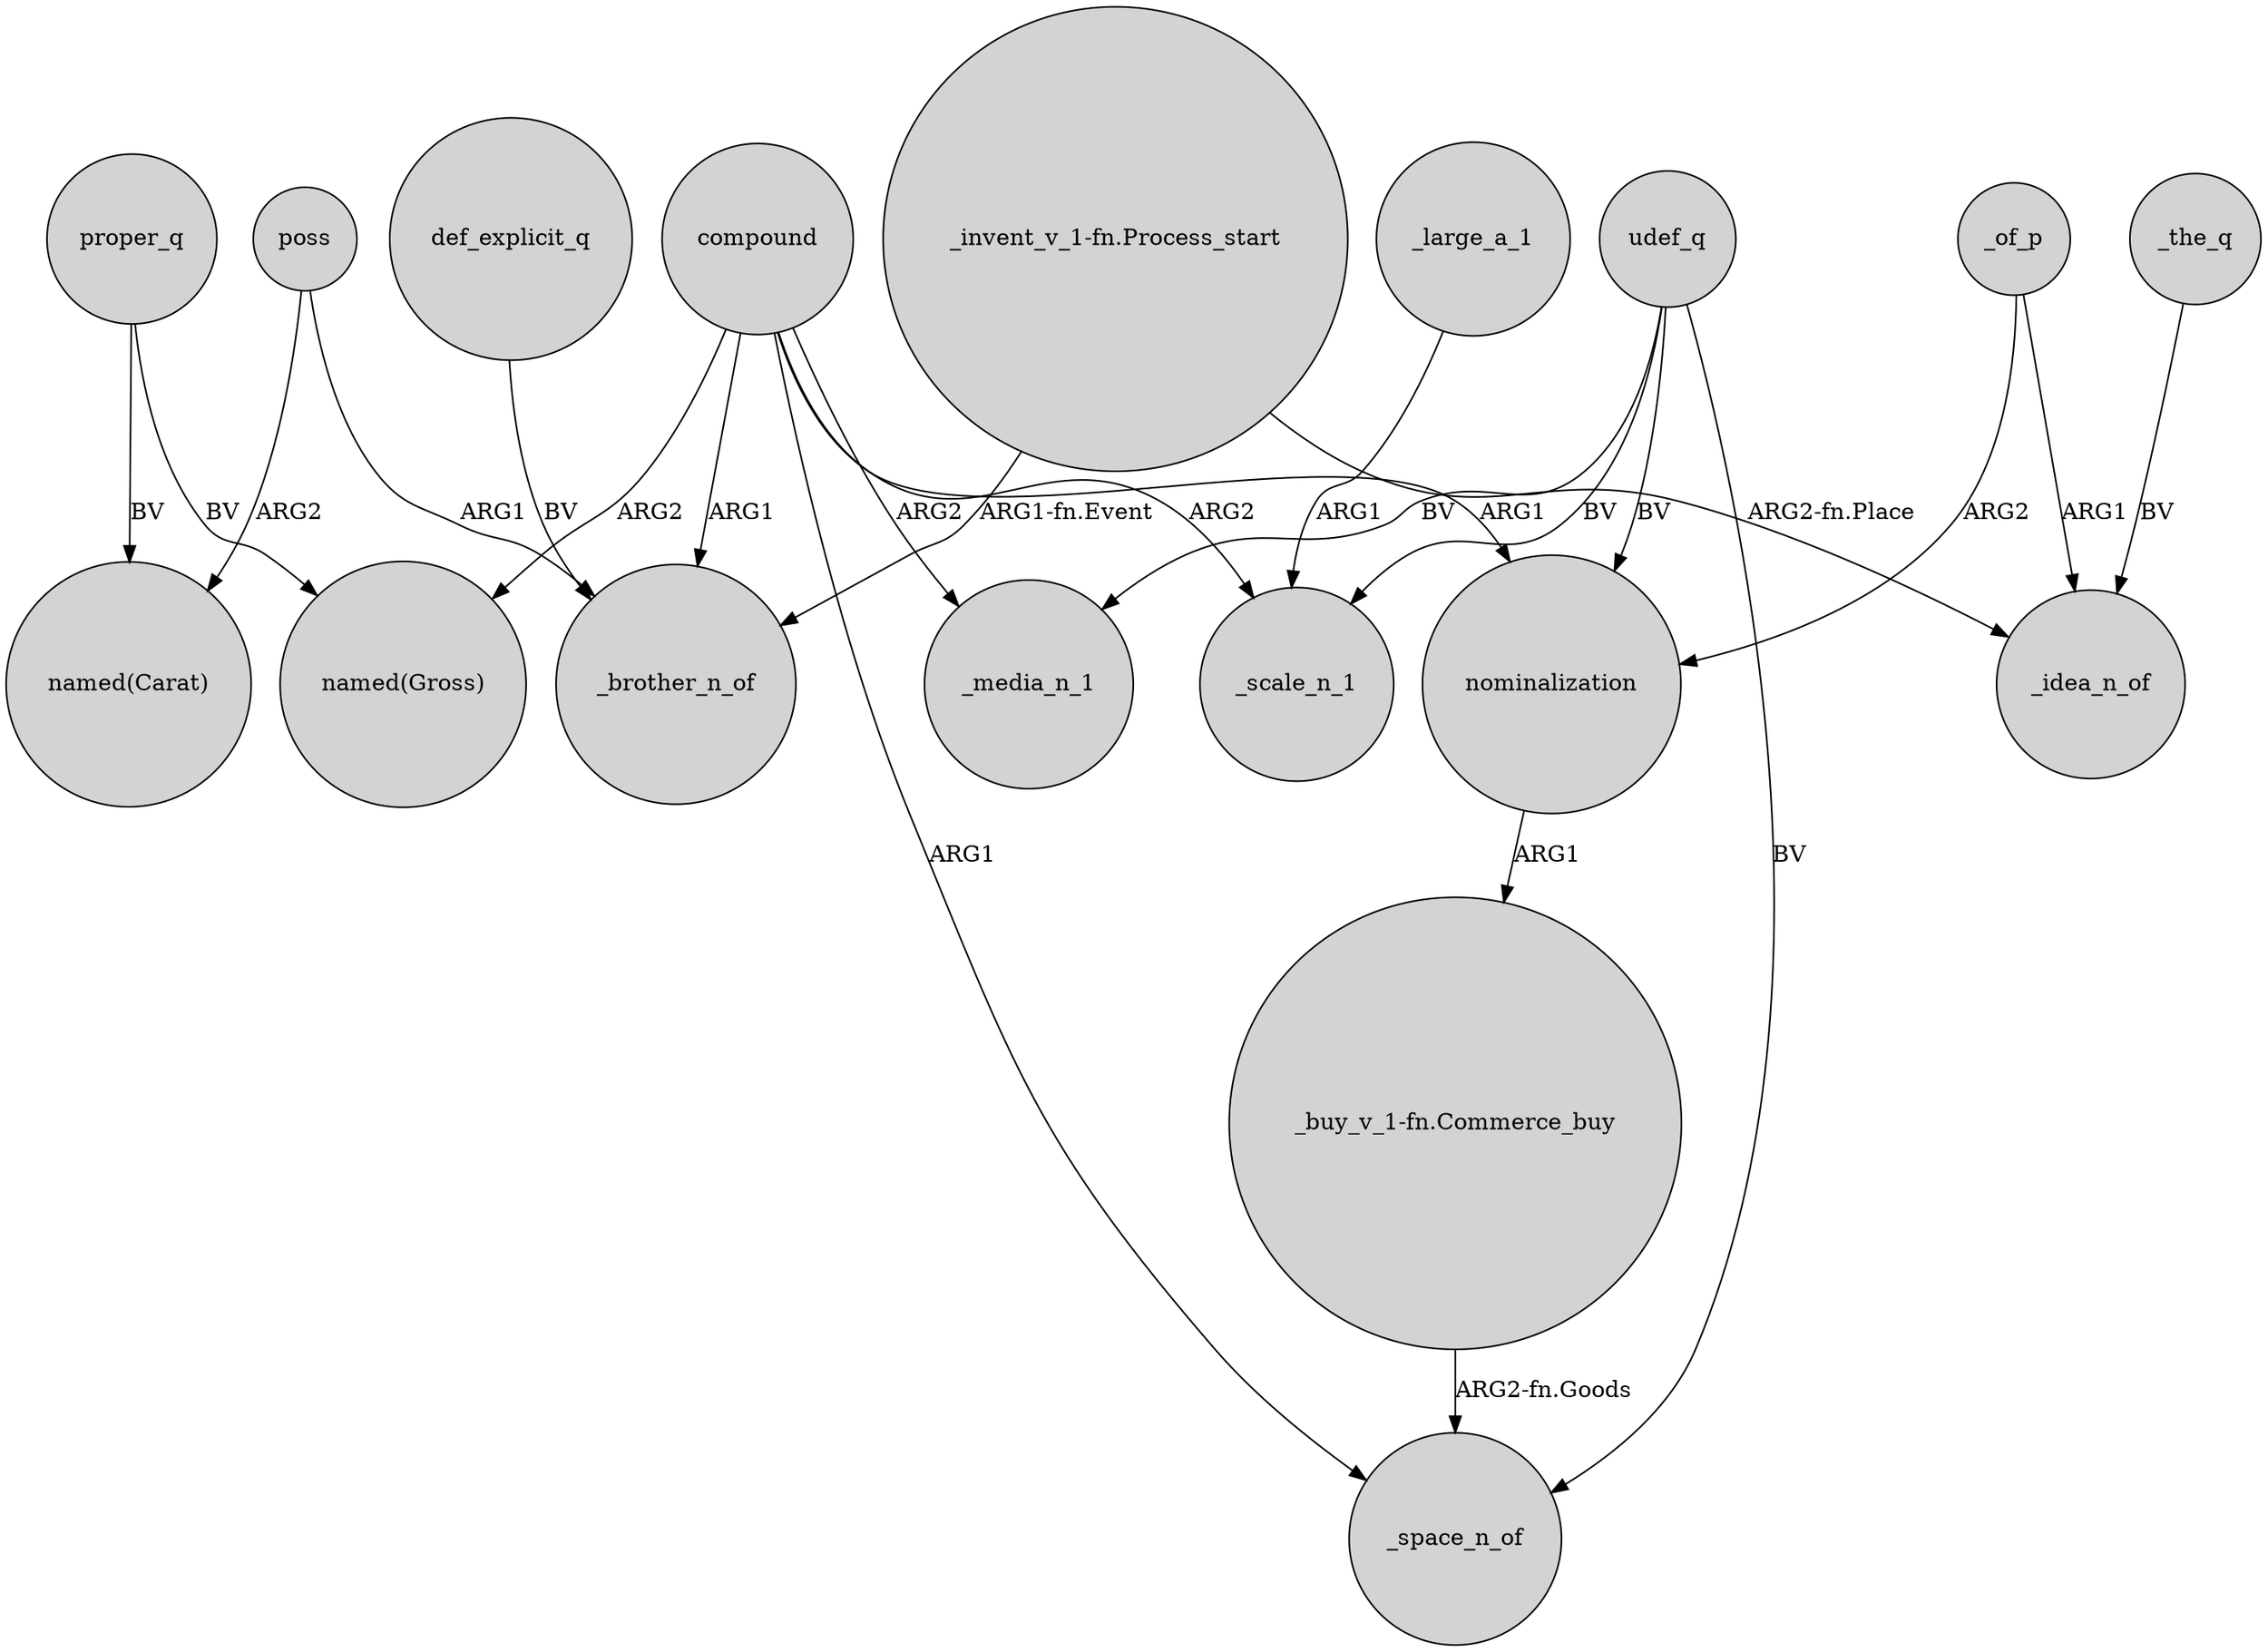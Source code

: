 digraph {
	node [shape=circle style=filled]
	proper_q -> "named(Carat)" [label=BV]
	proper_q -> "named(Gross)" [label=BV]
	compound -> _scale_n_1 [label=ARG2]
	udef_q -> _space_n_of [label=BV]
	udef_q -> _scale_n_1 [label=BV]
	_the_q -> _idea_n_of [label=BV]
	compound -> _brother_n_of [label=ARG1]
	compound -> _space_n_of [label=ARG1]
	udef_q -> nominalization [label=BV]
	"_invent_v_1-fn.Process_start" -> _brother_n_of [label="ARG1-fn.Event"]
	_large_a_1 -> _scale_n_1 [label=ARG1]
	udef_q -> _media_n_1 [label=BV]
	compound -> "named(Gross)" [label=ARG2]
	_of_p -> nominalization [label=ARG2]
	compound -> nominalization [label=ARG1]
	nominalization -> "_buy_v_1-fn.Commerce_buy" [label=ARG1]
	poss -> _brother_n_of [label=ARG1]
	"_buy_v_1-fn.Commerce_buy" -> _space_n_of [label="ARG2-fn.Goods"]
	poss -> "named(Carat)" [label=ARG2]
	def_explicit_q -> _brother_n_of [label=BV]
	"_invent_v_1-fn.Process_start" -> _idea_n_of [label="ARG2-fn.Place"]
	compound -> _media_n_1 [label=ARG2]
	_of_p -> _idea_n_of [label=ARG1]
}
